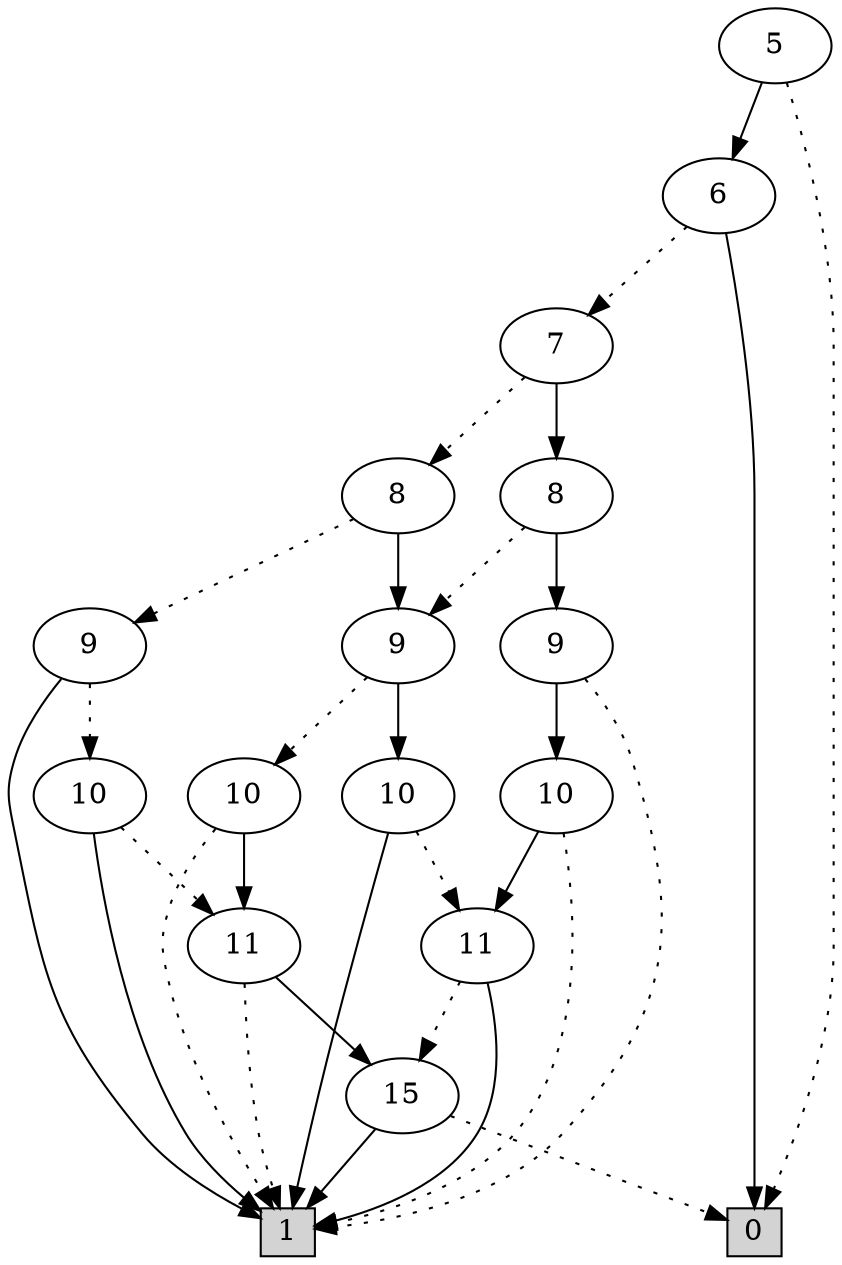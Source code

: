 digraph G {
0 [shape=box, label="0", style=filled, shape=box, height=0.3, width=0.3];
1 [shape=box, label="1", style=filled, shape=box, height=0.3, width=0.3];
1141 [label="5"];
1141 -> 0 [style=dotted];
1141 -> 1140 [style=filled];
1140 [label="6"];
1140 -> 1088 [style=dotted];
1140 -> 0 [style=filled];
1088 [label="7"];
1088 -> 1085 [style=dotted];
1088 -> 1087 [style=filled];
1085 [label="8"];
1085 -> 801 [style=dotted];
1085 -> 1084 [style=filled];
801 [label="9"];
801 -> 561 [style=dotted];
801 -> 1 [style=filled];
561 [label="10"];
561 -> 308 [style=dotted];
561 -> 1 [style=filled];
308 [label="11"];
308 -> 1 [style=dotted];
308 -> 32 [style=filled];
32 [label="15"];
32 -> 0 [style=dotted];
32 -> 1 [style=filled];
1084 [label="9"];
1084 -> 504 [style=dotted];
1084 -> 324 [style=filled];
504 [label="10"];
504 -> 1 [style=dotted];
504 -> 308 [style=filled];
324 [label="10"];
324 -> 323 [style=dotted];
324 -> 1 [style=filled];
323 [label="11"];
323 -> 32 [style=dotted];
323 -> 1 [style=filled];
1087 [label="8"];
1087 -> 1084 [style=dotted];
1087 -> 1086 [style=filled];
1086 [label="9"];
1086 -> 1 [style=dotted];
1086 -> 562 [style=filled];
562 [label="10"];
562 -> 1 [style=dotted];
562 -> 323 [style=filled];
}
